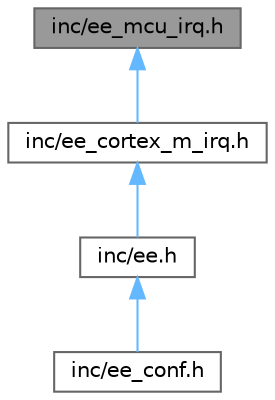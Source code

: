 digraph "inc/ee_mcu_irq.h"
{
 // LATEX_PDF_SIZE
  bgcolor="transparent";
  edge [fontname=Helvetica,fontsize=10,labelfontname=Helvetica,labelfontsize=10];
  node [fontname=Helvetica,fontsize=10,shape=box,height=0.2,width=0.4];
  Node1 [id="Node000001",label="inc/ee_mcu_irq.h",height=0.2,width=0.4,color="gray40", fillcolor="grey60", style="filled", fontcolor="black",tooltip="MCU IRQs."];
  Node1 -> Node2 [id="edge1_Node000001_Node000002",dir="back",color="steelblue1",style="solid",tooltip=" "];
  Node2 [id="Node000002",label="inc/ee_cortex_m_irq.h",height=0.2,width=0.4,color="grey40", fillcolor="white", style="filled",URL="$ee__cortex__m__irq_8h.html",tooltip="ARM Cortex-M IRQs."];
  Node2 -> Node3 [id="edge2_Node000002_Node000003",dir="back",color="steelblue1",style="solid",tooltip=" "];
  Node3 [id="Node000003",label="inc/ee.h",height=0.2,width=0.4,color="grey40", fillcolor="white", style="filled",URL="$ee_8h.html",tooltip="Main Collector."];
  Node3 -> Node4 [id="edge3_Node000003_Node000004",dir="back",color="steelblue1",style="solid",tooltip=" "];
  Node4 [id="Node000004",label="inc/ee_conf.h",height=0.2,width=0.4,color="grey40", fillcolor="white", style="filled",URL="$ee__conf_8h.html",tooltip="Main Configuration Collector."];
}
